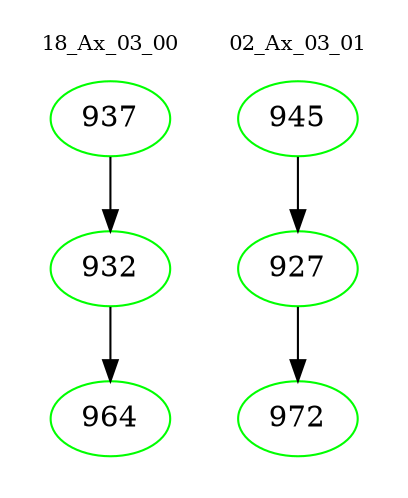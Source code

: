digraph{
subgraph cluster_0 {
color = white
label = "18_Ax_03_00";
fontsize=10;
T0_937 [label="937", color="green"]
T0_937 -> T0_932 [color="black"]
T0_932 [label="932", color="green"]
T0_932 -> T0_964 [color="black"]
T0_964 [label="964", color="green"]
}
subgraph cluster_1 {
color = white
label = "02_Ax_03_01";
fontsize=10;
T1_945 [label="945", color="green"]
T1_945 -> T1_927 [color="black"]
T1_927 [label="927", color="green"]
T1_927 -> T1_972 [color="black"]
T1_972 [label="972", color="green"]
}
}
